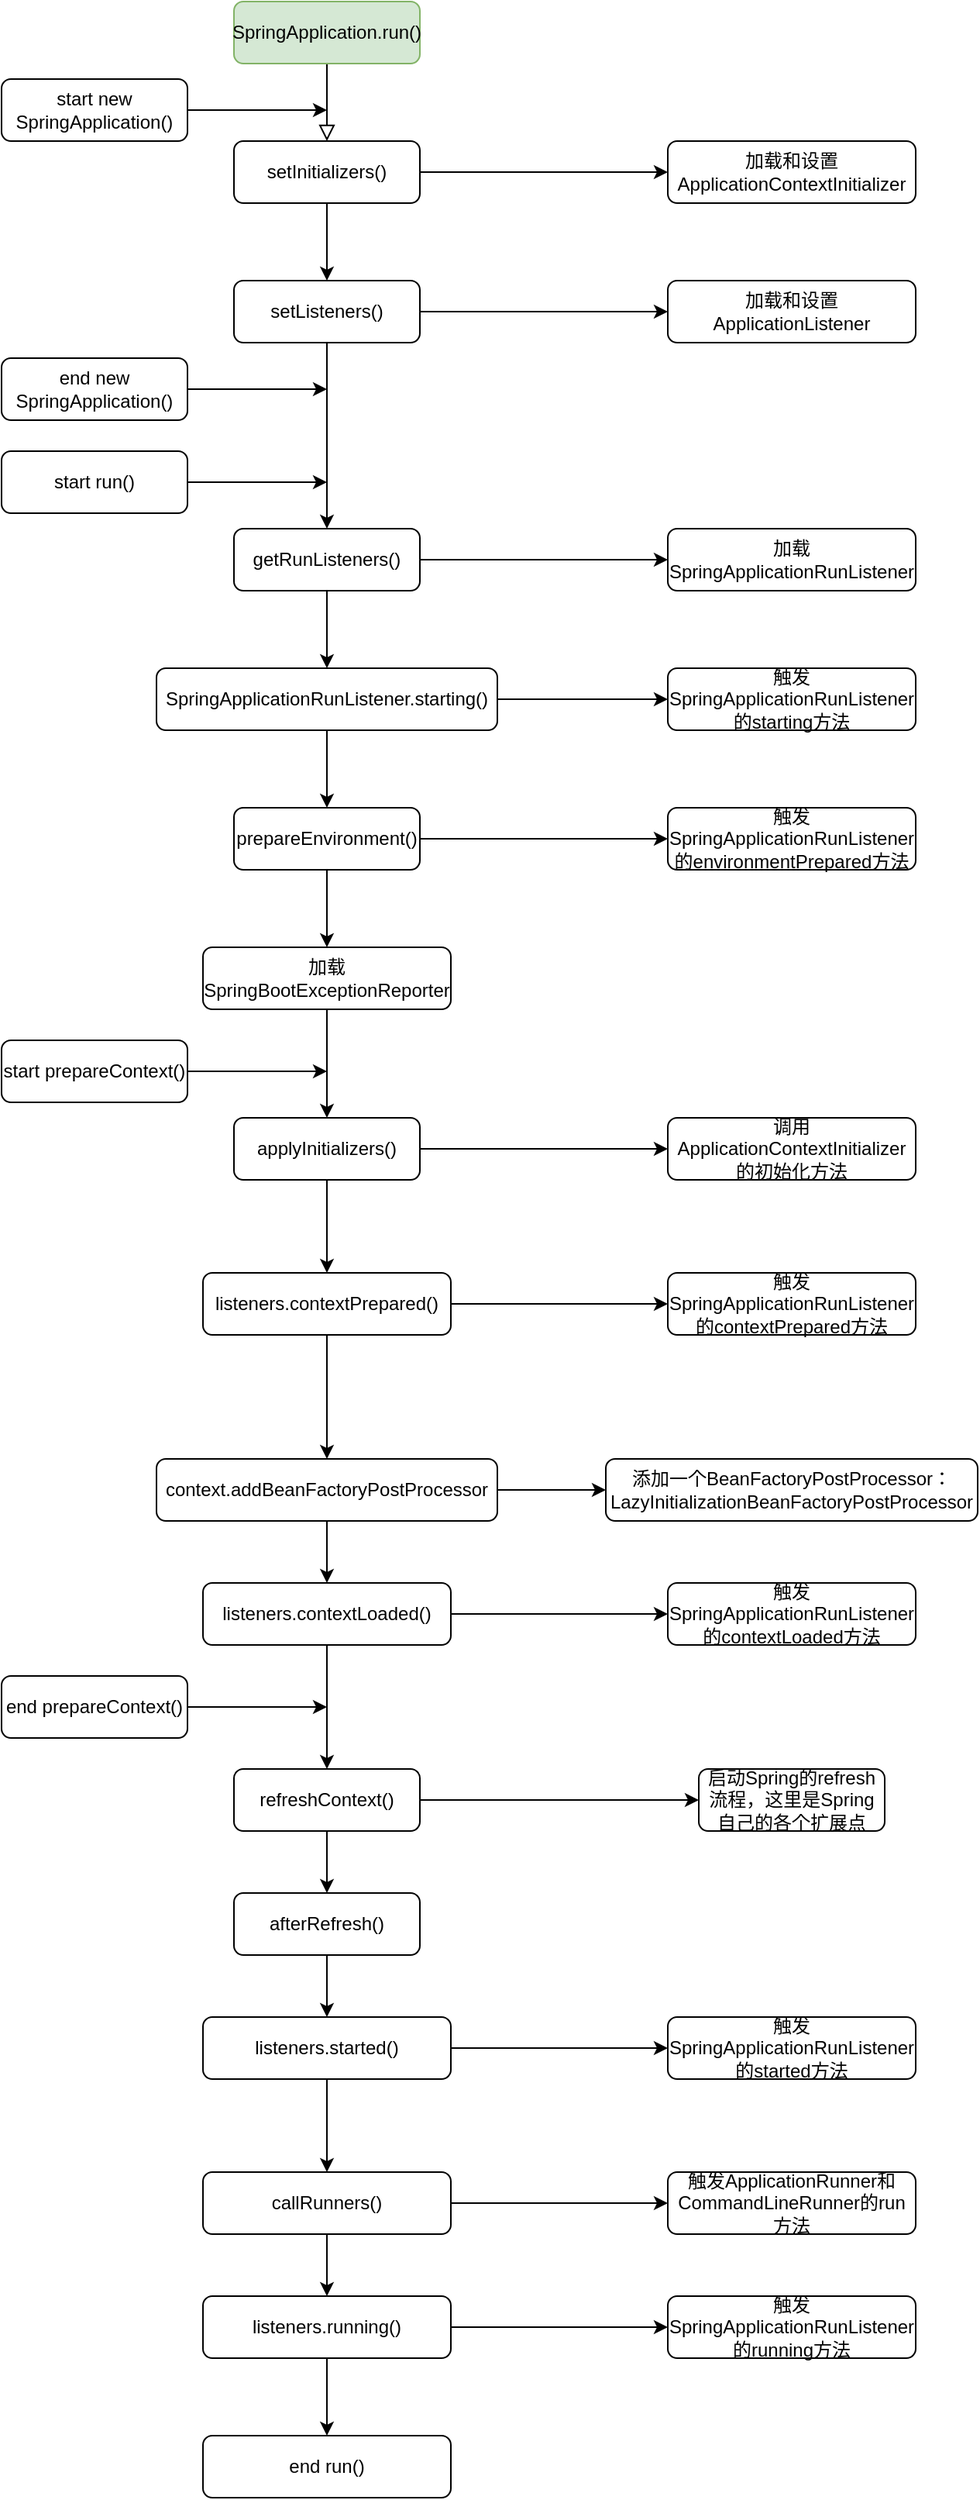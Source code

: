 <mxfile version="12.9.9" type="device"><diagram id="C5RBs43oDa-KdzZeNtuy" name="Page-1"><mxGraphModel dx="852" dy="505" grid="1" gridSize="10" guides="1" tooltips="1" connect="1" arrows="1" fold="1" page="1" pageScale="1" pageWidth="827" pageHeight="1169" math="0" shadow="0"><root><mxCell id="WIyWlLk6GJQsqaUBKTNV-0"/><mxCell id="WIyWlLk6GJQsqaUBKTNV-1" parent="WIyWlLk6GJQsqaUBKTNV-0"/><mxCell id="WIyWlLk6GJQsqaUBKTNV-2" value="" style="rounded=0;html=1;jettySize=auto;orthogonalLoop=1;fontSize=11;endArrow=block;endFill=0;endSize=8;strokeWidth=1;shadow=0;labelBackgroundColor=none;edgeStyle=orthogonalEdgeStyle;" parent="WIyWlLk6GJQsqaUBKTNV-1" source="WIyWlLk6GJQsqaUBKTNV-3" edge="1"><mxGeometry relative="1" as="geometry"><mxPoint x="220" y="170" as="targetPoint"/></mxGeometry></mxCell><mxCell id="WIyWlLk6GJQsqaUBKTNV-3" value="SpringApplication.run()" style="rounded=1;whiteSpace=wrap;html=1;fontSize=12;glass=0;strokeWidth=1;shadow=0;fillColor=#d5e8d4;strokeColor=#82b366;" parent="WIyWlLk6GJQsqaUBKTNV-1" vertex="1"><mxGeometry x="160" y="80" width="120" height="40" as="geometry"/></mxCell><mxCell id="WIyWlLk6GJQsqaUBKTNV-7" value="加载和设置ApplicationContextInitializer" style="rounded=1;html=1;fontSize=12;glass=0;strokeWidth=1;shadow=0;whiteSpace=wrap;" parent="WIyWlLk6GJQsqaUBKTNV-1" vertex="1"><mxGeometry x="440" y="170" width="160" height="40" as="geometry"/></mxCell><mxCell id="fiMKUuf7Ao-GZoZiYifE-15" style="edgeStyle=orthogonalEdgeStyle;rounded=0;orthogonalLoop=1;jettySize=auto;html=1;entryX=0;entryY=0.5;entryDx=0;entryDy=0;" edge="1" parent="WIyWlLk6GJQsqaUBKTNV-1" source="WIyWlLk6GJQsqaUBKTNV-11" target="fiMKUuf7Ao-GZoZiYifE-14"><mxGeometry relative="1" as="geometry"/></mxCell><mxCell id="fiMKUuf7Ao-GZoZiYifE-21" style="edgeStyle=orthogonalEdgeStyle;rounded=0;orthogonalLoop=1;jettySize=auto;html=1;entryX=0.5;entryY=0;entryDx=0;entryDy=0;" edge="1" parent="WIyWlLk6GJQsqaUBKTNV-1" source="WIyWlLk6GJQsqaUBKTNV-11" target="fiMKUuf7Ao-GZoZiYifE-16"><mxGeometry relative="1" as="geometry"/></mxCell><mxCell id="WIyWlLk6GJQsqaUBKTNV-11" value="getRunListeners()" style="rounded=1;whiteSpace=wrap;html=1;fontSize=12;glass=0;strokeWidth=1;shadow=0;" parent="WIyWlLk6GJQsqaUBKTNV-1" vertex="1"><mxGeometry x="160" y="420" width="120" height="40" as="geometry"/></mxCell><mxCell id="fiMKUuf7Ao-GZoZiYifE-3" style="edgeStyle=orthogonalEdgeStyle;rounded=0;orthogonalLoop=1;jettySize=auto;html=1;entryX=0;entryY=0.5;entryDx=0;entryDy=0;" edge="1" parent="WIyWlLk6GJQsqaUBKTNV-1" source="WIyWlLk6GJQsqaUBKTNV-12" target="fiMKUuf7Ao-GZoZiYifE-2"><mxGeometry relative="1" as="geometry"/></mxCell><mxCell id="fiMKUuf7Ao-GZoZiYifE-9" style="edgeStyle=orthogonalEdgeStyle;rounded=0;orthogonalLoop=1;jettySize=auto;html=1;entryX=0.5;entryY=0;entryDx=0;entryDy=0;" edge="1" parent="WIyWlLk6GJQsqaUBKTNV-1" source="WIyWlLk6GJQsqaUBKTNV-12" target="WIyWlLk6GJQsqaUBKTNV-11"><mxGeometry relative="1" as="geometry"/></mxCell><mxCell id="WIyWlLk6GJQsqaUBKTNV-12" value="setListeners()" style="rounded=1;whiteSpace=wrap;html=1;fontSize=12;glass=0;strokeWidth=1;shadow=0;" parent="WIyWlLk6GJQsqaUBKTNV-1" vertex="1"><mxGeometry x="160" y="260" width="120" height="40" as="geometry"/></mxCell><mxCell id="fiMKUuf7Ao-GZoZiYifE-1" style="edgeStyle=orthogonalEdgeStyle;rounded=0;orthogonalLoop=1;jettySize=auto;html=1;" edge="1" parent="WIyWlLk6GJQsqaUBKTNV-1" source="fiMKUuf7Ao-GZoZiYifE-0" target="WIyWlLk6GJQsqaUBKTNV-7"><mxGeometry relative="1" as="geometry"/></mxCell><mxCell id="fiMKUuf7Ao-GZoZiYifE-8" style="edgeStyle=orthogonalEdgeStyle;rounded=0;orthogonalLoop=1;jettySize=auto;html=1;" edge="1" parent="WIyWlLk6GJQsqaUBKTNV-1" source="fiMKUuf7Ao-GZoZiYifE-0" target="WIyWlLk6GJQsqaUBKTNV-12"><mxGeometry relative="1" as="geometry"/></mxCell><mxCell id="fiMKUuf7Ao-GZoZiYifE-0" value="setInitializers()" style="rounded=1;whiteSpace=wrap;html=1;fontSize=12;glass=0;strokeWidth=1;shadow=0;" vertex="1" parent="WIyWlLk6GJQsqaUBKTNV-1"><mxGeometry x="160" y="170" width="120" height="40" as="geometry"/></mxCell><mxCell id="fiMKUuf7Ao-GZoZiYifE-2" value="加载和设置ApplicationListener" style="rounded=1;html=1;fontSize=12;glass=0;strokeWidth=1;shadow=0;whiteSpace=wrap;" vertex="1" parent="WIyWlLk6GJQsqaUBKTNV-1"><mxGeometry x="440" y="260" width="160" height="40" as="geometry"/></mxCell><mxCell id="fiMKUuf7Ao-GZoZiYifE-7" style="edgeStyle=orthogonalEdgeStyle;rounded=0;orthogonalLoop=1;jettySize=auto;html=1;" edge="1" parent="WIyWlLk6GJQsqaUBKTNV-1" source="fiMKUuf7Ao-GZoZiYifE-6"><mxGeometry relative="1" as="geometry"><mxPoint x="220" y="150" as="targetPoint"/></mxGeometry></mxCell><mxCell id="fiMKUuf7Ao-GZoZiYifE-6" value="start new SpringApplication()" style="rounded=1;whiteSpace=wrap;html=1;fontSize=12;glass=0;strokeWidth=1;shadow=0;" vertex="1" parent="WIyWlLk6GJQsqaUBKTNV-1"><mxGeometry x="10" y="130" width="120" height="40" as="geometry"/></mxCell><mxCell id="fiMKUuf7Ao-GZoZiYifE-11" style="edgeStyle=orthogonalEdgeStyle;rounded=0;orthogonalLoop=1;jettySize=auto;html=1;" edge="1" parent="WIyWlLk6GJQsqaUBKTNV-1" source="fiMKUuf7Ao-GZoZiYifE-10"><mxGeometry relative="1" as="geometry"><mxPoint x="220" y="330" as="targetPoint"/></mxGeometry></mxCell><mxCell id="fiMKUuf7Ao-GZoZiYifE-10" value="end new SpringApplication()" style="rounded=1;whiteSpace=wrap;html=1;fontSize=12;glass=0;strokeWidth=1;shadow=0;" vertex="1" parent="WIyWlLk6GJQsqaUBKTNV-1"><mxGeometry x="10" y="310" width="120" height="40" as="geometry"/></mxCell><mxCell id="fiMKUuf7Ao-GZoZiYifE-13" style="edgeStyle=orthogonalEdgeStyle;rounded=0;orthogonalLoop=1;jettySize=auto;html=1;" edge="1" parent="WIyWlLk6GJQsqaUBKTNV-1" source="fiMKUuf7Ao-GZoZiYifE-12"><mxGeometry relative="1" as="geometry"><mxPoint x="220" y="390" as="targetPoint"/></mxGeometry></mxCell><mxCell id="fiMKUuf7Ao-GZoZiYifE-12" value="start run()" style="rounded=1;whiteSpace=wrap;html=1;fontSize=12;glass=0;strokeWidth=1;shadow=0;" vertex="1" parent="WIyWlLk6GJQsqaUBKTNV-1"><mxGeometry x="10" y="370" width="120" height="40" as="geometry"/></mxCell><mxCell id="fiMKUuf7Ao-GZoZiYifE-14" value="加载SpringApplicationRunListener" style="rounded=1;html=1;fontSize=12;glass=0;strokeWidth=1;shadow=0;whiteSpace=wrap;" vertex="1" parent="WIyWlLk6GJQsqaUBKTNV-1"><mxGeometry x="440" y="420" width="160" height="40" as="geometry"/></mxCell><mxCell id="fiMKUuf7Ao-GZoZiYifE-18" style="edgeStyle=orthogonalEdgeStyle;rounded=0;orthogonalLoop=1;jettySize=auto;html=1;entryX=0;entryY=0.5;entryDx=0;entryDy=0;" edge="1" parent="WIyWlLk6GJQsqaUBKTNV-1" source="fiMKUuf7Ao-GZoZiYifE-16" target="fiMKUuf7Ao-GZoZiYifE-17"><mxGeometry relative="1" as="geometry"/></mxCell><mxCell id="fiMKUuf7Ao-GZoZiYifE-23" style="edgeStyle=orthogonalEdgeStyle;rounded=0;orthogonalLoop=1;jettySize=auto;html=1;entryX=0.5;entryY=0;entryDx=0;entryDy=0;" edge="1" parent="WIyWlLk6GJQsqaUBKTNV-1" source="fiMKUuf7Ao-GZoZiYifE-16" target="fiMKUuf7Ao-GZoZiYifE-22"><mxGeometry relative="1" as="geometry"/></mxCell><mxCell id="fiMKUuf7Ao-GZoZiYifE-16" value="SpringApplicationRunListener.starting()" style="rounded=1;whiteSpace=wrap;html=1;fontSize=12;glass=0;strokeWidth=1;shadow=0;" vertex="1" parent="WIyWlLk6GJQsqaUBKTNV-1"><mxGeometry x="110" y="510" width="220" height="40" as="geometry"/></mxCell><mxCell id="fiMKUuf7Ao-GZoZiYifE-17" value="触发SpringApplicationRunListener的starting方法" style="rounded=1;html=1;fontSize=12;glass=0;strokeWidth=1;shadow=0;whiteSpace=wrap;" vertex="1" parent="WIyWlLk6GJQsqaUBKTNV-1"><mxGeometry x="440" y="510" width="160" height="40" as="geometry"/></mxCell><mxCell id="fiMKUuf7Ao-GZoZiYifE-25" style="edgeStyle=orthogonalEdgeStyle;rounded=0;orthogonalLoop=1;jettySize=auto;html=1;entryX=0;entryY=0.5;entryDx=0;entryDy=0;" edge="1" parent="WIyWlLk6GJQsqaUBKTNV-1" source="fiMKUuf7Ao-GZoZiYifE-22" target="fiMKUuf7Ao-GZoZiYifE-24"><mxGeometry relative="1" as="geometry"/></mxCell><mxCell id="fiMKUuf7Ao-GZoZiYifE-27" style="edgeStyle=orthogonalEdgeStyle;rounded=0;orthogonalLoop=1;jettySize=auto;html=1;entryX=0.5;entryY=0;entryDx=0;entryDy=0;" edge="1" parent="WIyWlLk6GJQsqaUBKTNV-1" source="fiMKUuf7Ao-GZoZiYifE-22" target="fiMKUuf7Ao-GZoZiYifE-26"><mxGeometry relative="1" as="geometry"/></mxCell><mxCell id="fiMKUuf7Ao-GZoZiYifE-22" value="prepareEnvironment()" style="rounded=1;whiteSpace=wrap;html=1;fontSize=12;glass=0;strokeWidth=1;shadow=0;" vertex="1" parent="WIyWlLk6GJQsqaUBKTNV-1"><mxGeometry x="160" y="600" width="120" height="40" as="geometry"/></mxCell><mxCell id="fiMKUuf7Ao-GZoZiYifE-24" value="触发SpringApplicationRunListener的environmentPrepared方法" style="rounded=1;html=1;fontSize=12;glass=0;strokeWidth=1;shadow=0;whiteSpace=wrap;" vertex="1" parent="WIyWlLk6GJQsqaUBKTNV-1"><mxGeometry x="440" y="600" width="160" height="40" as="geometry"/></mxCell><mxCell id="fiMKUuf7Ao-GZoZiYifE-35" style="edgeStyle=orthogonalEdgeStyle;rounded=0;orthogonalLoop=1;jettySize=auto;html=1;entryX=0.5;entryY=0;entryDx=0;entryDy=0;" edge="1" parent="WIyWlLk6GJQsqaUBKTNV-1" source="fiMKUuf7Ao-GZoZiYifE-26" target="fiMKUuf7Ao-GZoZiYifE-32"><mxGeometry relative="1" as="geometry"/></mxCell><mxCell id="fiMKUuf7Ao-GZoZiYifE-26" value="加载SpringBootExceptionReporter" style="rounded=1;html=1;fontSize=12;glass=0;strokeWidth=1;shadow=0;whiteSpace=wrap;" vertex="1" parent="WIyWlLk6GJQsqaUBKTNV-1"><mxGeometry x="140" y="690" width="160" height="40" as="geometry"/></mxCell><mxCell id="fiMKUuf7Ao-GZoZiYifE-36" style="edgeStyle=orthogonalEdgeStyle;rounded=0;orthogonalLoop=1;jettySize=auto;html=1;" edge="1" parent="WIyWlLk6GJQsqaUBKTNV-1" source="fiMKUuf7Ao-GZoZiYifE-28"><mxGeometry relative="1" as="geometry"><mxPoint x="220" y="770" as="targetPoint"/></mxGeometry></mxCell><mxCell id="fiMKUuf7Ao-GZoZiYifE-28" value="start prepareContext()" style="rounded=1;whiteSpace=wrap;html=1;fontSize=12;glass=0;strokeWidth=1;shadow=0;" vertex="1" parent="WIyWlLk6GJQsqaUBKTNV-1"><mxGeometry x="10" y="750" width="120" height="40" as="geometry"/></mxCell><mxCell id="fiMKUuf7Ao-GZoZiYifE-38" value="" style="edgeStyle=orthogonalEdgeStyle;rounded=0;orthogonalLoop=1;jettySize=auto;html=1;" edge="1" parent="WIyWlLk6GJQsqaUBKTNV-1" source="fiMKUuf7Ao-GZoZiYifE-32" target="fiMKUuf7Ao-GZoZiYifE-37"><mxGeometry relative="1" as="geometry"/></mxCell><mxCell id="fiMKUuf7Ao-GZoZiYifE-40" value="" style="edgeStyle=orthogonalEdgeStyle;rounded=0;orthogonalLoop=1;jettySize=auto;html=1;" edge="1" parent="WIyWlLk6GJQsqaUBKTNV-1" source="fiMKUuf7Ao-GZoZiYifE-32" target="fiMKUuf7Ao-GZoZiYifE-39"><mxGeometry relative="1" as="geometry"/></mxCell><mxCell id="fiMKUuf7Ao-GZoZiYifE-32" value="applyInitializers()" style="rounded=1;whiteSpace=wrap;html=1;fontSize=12;glass=0;strokeWidth=1;shadow=0;" vertex="1" parent="WIyWlLk6GJQsqaUBKTNV-1"><mxGeometry x="160" y="800" width="120" height="40" as="geometry"/></mxCell><mxCell id="fiMKUuf7Ao-GZoZiYifE-42" value="" style="edgeStyle=orthogonalEdgeStyle;rounded=0;orthogonalLoop=1;jettySize=auto;html=1;" edge="1" parent="WIyWlLk6GJQsqaUBKTNV-1" source="fiMKUuf7Ao-GZoZiYifE-39" target="fiMKUuf7Ao-GZoZiYifE-41"><mxGeometry relative="1" as="geometry"/></mxCell><mxCell id="fiMKUuf7Ao-GZoZiYifE-44" value="" style="edgeStyle=orthogonalEdgeStyle;rounded=0;orthogonalLoop=1;jettySize=auto;html=1;" edge="1" parent="WIyWlLk6GJQsqaUBKTNV-1" source="fiMKUuf7Ao-GZoZiYifE-39" target="fiMKUuf7Ao-GZoZiYifE-43"><mxGeometry relative="1" as="geometry"/></mxCell><mxCell id="fiMKUuf7Ao-GZoZiYifE-39" value="listeners.contextPrepared()" style="rounded=1;whiteSpace=wrap;html=1;fontSize=12;glass=0;strokeWidth=1;shadow=0;" vertex="1" parent="WIyWlLk6GJQsqaUBKTNV-1"><mxGeometry x="140" y="900" width="160" height="40" as="geometry"/></mxCell><mxCell id="fiMKUuf7Ao-GZoZiYifE-46" value="" style="edgeStyle=orthogonalEdgeStyle;rounded=0;orthogonalLoop=1;jettySize=auto;html=1;" edge="1" parent="WIyWlLk6GJQsqaUBKTNV-1" source="fiMKUuf7Ao-GZoZiYifE-43" target="fiMKUuf7Ao-GZoZiYifE-45"><mxGeometry relative="1" as="geometry"/></mxCell><mxCell id="fiMKUuf7Ao-GZoZiYifE-48" value="" style="edgeStyle=orthogonalEdgeStyle;rounded=0;orthogonalLoop=1;jettySize=auto;html=1;" edge="1" parent="WIyWlLk6GJQsqaUBKTNV-1" source="fiMKUuf7Ao-GZoZiYifE-43" target="fiMKUuf7Ao-GZoZiYifE-47"><mxGeometry relative="1" as="geometry"/></mxCell><mxCell id="fiMKUuf7Ao-GZoZiYifE-43" value="context.addBeanFactoryPostProcessor" style="rounded=1;whiteSpace=wrap;html=1;fontSize=12;glass=0;strokeWidth=1;shadow=0;" vertex="1" parent="WIyWlLk6GJQsqaUBKTNV-1"><mxGeometry x="110" y="1020" width="220" height="40" as="geometry"/></mxCell><mxCell id="fiMKUuf7Ao-GZoZiYifE-45" value="添加一个BeanFactoryPostProcessor：LazyInitializationBeanFactoryPostProcessor" style="rounded=1;whiteSpace=wrap;html=1;fontSize=12;glass=0;strokeWidth=1;shadow=0;" vertex="1" parent="WIyWlLk6GJQsqaUBKTNV-1"><mxGeometry x="400" y="1020" width="240" height="40" as="geometry"/></mxCell><mxCell id="fiMKUuf7Ao-GZoZiYifE-41" value="触发SpringApplicationRunListener的contextPrepared方法" style="rounded=1;whiteSpace=wrap;html=1;fontSize=12;glass=0;strokeWidth=1;shadow=0;" vertex="1" parent="WIyWlLk6GJQsqaUBKTNV-1"><mxGeometry x="440" y="900" width="160" height="40" as="geometry"/></mxCell><mxCell id="fiMKUuf7Ao-GZoZiYifE-37" value="调用ApplicationContextInitializer的初始化方法" style="rounded=1;whiteSpace=wrap;html=1;fontSize=12;glass=0;strokeWidth=1;shadow=0;" vertex="1" parent="WIyWlLk6GJQsqaUBKTNV-1"><mxGeometry x="440" y="800" width="160" height="40" as="geometry"/></mxCell><mxCell id="fiMKUuf7Ao-GZoZiYifE-50" style="edgeStyle=orthogonalEdgeStyle;rounded=0;orthogonalLoop=1;jettySize=auto;html=1;entryX=0;entryY=0.5;entryDx=0;entryDy=0;" edge="1" parent="WIyWlLk6GJQsqaUBKTNV-1" source="fiMKUuf7Ao-GZoZiYifE-47" target="fiMKUuf7Ao-GZoZiYifE-49"><mxGeometry relative="1" as="geometry"/></mxCell><mxCell id="fiMKUuf7Ao-GZoZiYifE-52" value="" style="edgeStyle=orthogonalEdgeStyle;rounded=0;orthogonalLoop=1;jettySize=auto;html=1;" edge="1" parent="WIyWlLk6GJQsqaUBKTNV-1" source="fiMKUuf7Ao-GZoZiYifE-47"><mxGeometry relative="1" as="geometry"><mxPoint x="220" y="1220" as="targetPoint"/></mxGeometry></mxCell><mxCell id="fiMKUuf7Ao-GZoZiYifE-47" value="listeners.contextLoaded()" style="rounded=1;whiteSpace=wrap;html=1;fontSize=12;glass=0;strokeWidth=1;shadow=0;" vertex="1" parent="WIyWlLk6GJQsqaUBKTNV-1"><mxGeometry x="140" y="1100" width="160" height="40" as="geometry"/></mxCell><mxCell id="fiMKUuf7Ao-GZoZiYifE-62" value="" style="edgeStyle=orthogonalEdgeStyle;rounded=0;orthogonalLoop=1;jettySize=auto;html=1;" edge="1" parent="WIyWlLk6GJQsqaUBKTNV-1" source="fiMKUuf7Ao-GZoZiYifE-59" target="fiMKUuf7Ao-GZoZiYifE-61"><mxGeometry relative="1" as="geometry"/></mxCell><mxCell id="fiMKUuf7Ao-GZoZiYifE-64" value="" style="edgeStyle=orthogonalEdgeStyle;rounded=0;orthogonalLoop=1;jettySize=auto;html=1;" edge="1" parent="WIyWlLk6GJQsqaUBKTNV-1" source="fiMKUuf7Ao-GZoZiYifE-59" target="fiMKUuf7Ao-GZoZiYifE-63"><mxGeometry relative="1" as="geometry"/></mxCell><mxCell id="fiMKUuf7Ao-GZoZiYifE-59" value="refreshContext()" style="rounded=1;whiteSpace=wrap;html=1;fontSize=12;glass=0;strokeWidth=1;shadow=0;" vertex="1" parent="WIyWlLk6GJQsqaUBKTNV-1"><mxGeometry x="160" y="1220" width="120" height="40" as="geometry"/></mxCell><mxCell id="fiMKUuf7Ao-GZoZiYifE-67" value="" style="edgeStyle=orthogonalEdgeStyle;rounded=0;orthogonalLoop=1;jettySize=auto;html=1;" edge="1" parent="WIyWlLk6GJQsqaUBKTNV-1" source="fiMKUuf7Ao-GZoZiYifE-63" target="fiMKUuf7Ao-GZoZiYifE-66"><mxGeometry relative="1" as="geometry"/></mxCell><mxCell id="fiMKUuf7Ao-GZoZiYifE-63" value="afterRefresh()" style="rounded=1;whiteSpace=wrap;html=1;fontSize=12;glass=0;strokeWidth=1;shadow=0;" vertex="1" parent="WIyWlLk6GJQsqaUBKTNV-1"><mxGeometry x="160" y="1300" width="120" height="40" as="geometry"/></mxCell><mxCell id="fiMKUuf7Ao-GZoZiYifE-61" value="启动Spring的refresh流程，这里是Spring自己的各个扩展点" style="rounded=1;whiteSpace=wrap;html=1;fontSize=12;glass=0;strokeWidth=1;shadow=0;" vertex="1" parent="WIyWlLk6GJQsqaUBKTNV-1"><mxGeometry x="460" y="1220" width="120" height="40" as="geometry"/></mxCell><mxCell id="fiMKUuf7Ao-GZoZiYifE-49" value="触发SpringApplicationRunListener的contextLoaded方法" style="rounded=1;whiteSpace=wrap;html=1;fontSize=12;glass=0;strokeWidth=1;shadow=0;" vertex="1" parent="WIyWlLk6GJQsqaUBKTNV-1"><mxGeometry x="440" y="1100" width="160" height="40" as="geometry"/></mxCell><mxCell id="fiMKUuf7Ao-GZoZiYifE-58" style="edgeStyle=orthogonalEdgeStyle;rounded=0;orthogonalLoop=1;jettySize=auto;html=1;" edge="1" parent="WIyWlLk6GJQsqaUBKTNV-1" source="fiMKUuf7Ao-GZoZiYifE-53"><mxGeometry relative="1" as="geometry"><mxPoint x="220" y="1180" as="targetPoint"/></mxGeometry></mxCell><mxCell id="fiMKUuf7Ao-GZoZiYifE-53" value="end prepareContext()" style="rounded=1;whiteSpace=wrap;html=1;fontSize=12;glass=0;strokeWidth=1;shadow=0;" vertex="1" parent="WIyWlLk6GJQsqaUBKTNV-1"><mxGeometry x="10" y="1160" width="120" height="40" as="geometry"/></mxCell><mxCell id="fiMKUuf7Ao-GZoZiYifE-69" style="edgeStyle=orthogonalEdgeStyle;rounded=0;orthogonalLoop=1;jettySize=auto;html=1;entryX=0;entryY=0.5;entryDx=0;entryDy=0;" edge="1" parent="WIyWlLk6GJQsqaUBKTNV-1" source="fiMKUuf7Ao-GZoZiYifE-66" target="fiMKUuf7Ao-GZoZiYifE-68"><mxGeometry relative="1" as="geometry"/></mxCell><mxCell id="fiMKUuf7Ao-GZoZiYifE-71" value="" style="edgeStyle=orthogonalEdgeStyle;rounded=0;orthogonalLoop=1;jettySize=auto;html=1;" edge="1" parent="WIyWlLk6GJQsqaUBKTNV-1" source="fiMKUuf7Ao-GZoZiYifE-66" target="fiMKUuf7Ao-GZoZiYifE-70"><mxGeometry relative="1" as="geometry"/></mxCell><mxCell id="fiMKUuf7Ao-GZoZiYifE-66" value="listeners.started()" style="rounded=1;whiteSpace=wrap;html=1;fontSize=12;glass=0;strokeWidth=1;shadow=0;" vertex="1" parent="WIyWlLk6GJQsqaUBKTNV-1"><mxGeometry x="140" y="1380" width="160" height="40" as="geometry"/></mxCell><mxCell id="fiMKUuf7Ao-GZoZiYifE-73" value="" style="edgeStyle=orthogonalEdgeStyle;rounded=0;orthogonalLoop=1;jettySize=auto;html=1;" edge="1" parent="WIyWlLk6GJQsqaUBKTNV-1" source="fiMKUuf7Ao-GZoZiYifE-70" target="fiMKUuf7Ao-GZoZiYifE-72"><mxGeometry relative="1" as="geometry"/></mxCell><mxCell id="fiMKUuf7Ao-GZoZiYifE-76" value="" style="edgeStyle=orthogonalEdgeStyle;rounded=0;orthogonalLoop=1;jettySize=auto;html=1;" edge="1" parent="WIyWlLk6GJQsqaUBKTNV-1" source="fiMKUuf7Ao-GZoZiYifE-70" target="fiMKUuf7Ao-GZoZiYifE-74"><mxGeometry relative="1" as="geometry"/></mxCell><mxCell id="fiMKUuf7Ao-GZoZiYifE-70" value="callRunners()" style="rounded=1;whiteSpace=wrap;html=1;fontSize=12;glass=0;strokeWidth=1;shadow=0;" vertex="1" parent="WIyWlLk6GJQsqaUBKTNV-1"><mxGeometry x="140" y="1480" width="160" height="40" as="geometry"/></mxCell><mxCell id="fiMKUuf7Ao-GZoZiYifE-72" value="触发ApplicationRunner和CommandLineRunner的run方法" style="rounded=1;whiteSpace=wrap;html=1;fontSize=12;glass=0;strokeWidth=1;shadow=0;" vertex="1" parent="WIyWlLk6GJQsqaUBKTNV-1"><mxGeometry x="440" y="1480" width="160" height="40" as="geometry"/></mxCell><mxCell id="fiMKUuf7Ao-GZoZiYifE-68" value="触发SpringApplicationRunListener的started方法" style="rounded=1;whiteSpace=wrap;html=1;fontSize=12;glass=0;strokeWidth=1;shadow=0;" vertex="1" parent="WIyWlLk6GJQsqaUBKTNV-1"><mxGeometry x="440" y="1380" width="160" height="40" as="geometry"/></mxCell><mxCell id="fiMKUuf7Ao-GZoZiYifE-78" value="" style="edgeStyle=orthogonalEdgeStyle;rounded=0;orthogonalLoop=1;jettySize=auto;html=1;" edge="1" parent="WIyWlLk6GJQsqaUBKTNV-1" source="fiMKUuf7Ao-GZoZiYifE-74" target="fiMKUuf7Ao-GZoZiYifE-77"><mxGeometry relative="1" as="geometry"/></mxCell><mxCell id="fiMKUuf7Ao-GZoZiYifE-79" style="edgeStyle=orthogonalEdgeStyle;rounded=0;orthogonalLoop=1;jettySize=auto;html=1;" edge="1" parent="WIyWlLk6GJQsqaUBKTNV-1" source="fiMKUuf7Ao-GZoZiYifE-74" target="fiMKUuf7Ao-GZoZiYifE-75"><mxGeometry relative="1" as="geometry"/></mxCell><mxCell id="fiMKUuf7Ao-GZoZiYifE-74" value="listeners.running()" style="rounded=1;whiteSpace=wrap;html=1;fontSize=12;glass=0;strokeWidth=1;shadow=0;" vertex="1" parent="WIyWlLk6GJQsqaUBKTNV-1"><mxGeometry x="140" y="1560" width="160" height="40" as="geometry"/></mxCell><mxCell id="fiMKUuf7Ao-GZoZiYifE-77" value="end run()" style="rounded=1;whiteSpace=wrap;html=1;fontSize=12;glass=0;strokeWidth=1;shadow=0;" vertex="1" parent="WIyWlLk6GJQsqaUBKTNV-1"><mxGeometry x="140" y="1650" width="160" height="40" as="geometry"/></mxCell><mxCell id="fiMKUuf7Ao-GZoZiYifE-75" value="触发SpringApplicationRunListener的running方法" style="rounded=1;whiteSpace=wrap;html=1;fontSize=12;glass=0;strokeWidth=1;shadow=0;" vertex="1" parent="WIyWlLk6GJQsqaUBKTNV-1"><mxGeometry x="440" y="1560" width="160" height="40" as="geometry"/></mxCell></root></mxGraphModel></diagram></mxfile>